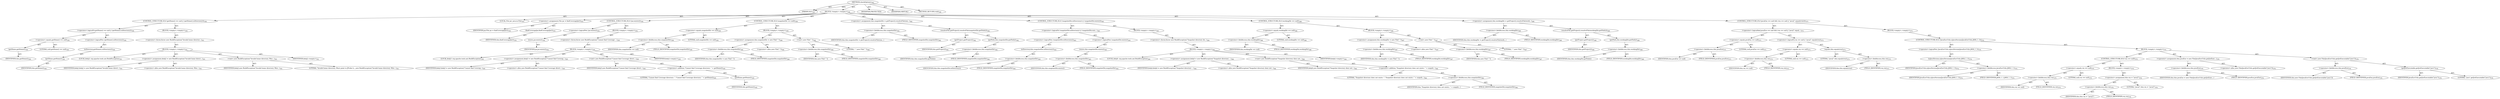 digraph "checkOptions" {  
"111669149724" [label = <(METHOD,checkOptions)<SUB>348</SUB>> ]
"115964116994" [label = <(PARAM,this)<SUB>348</SUB>> ]
"25769803815" [label = <(BLOCK,&lt;empty&gt;,&lt;empty&gt;)<SUB>348</SUB>> ]
"47244640265" [label = <(CONTROL_STRUCTURE,IF,if (getHome() == null || !getHome().isDirectory()))<SUB>350</SUB>> ]
"30064771215" [label = <(&lt;operator&gt;.logicalOr,getHome() == null || !getHome().isDirectory())<SUB>350</SUB>> ]
"30064771216" [label = <(&lt;operator&gt;.equals,getHome() == null)<SUB>350</SUB>> ]
"30064771217" [label = <(getHome,getHome())<SUB>350</SUB>> ]
"68719476742" [label = <(IDENTIFIER,this,getHome())<SUB>350</SUB>> ]
"90194313243" [label = <(LITERAL,null,getHome() == null)<SUB>350</SUB>> ]
"30064771218" [label = <(&lt;operator&gt;.logicalNot,!getHome().isDirectory())<SUB>350</SUB>> ]
"30064771219" [label = <(isDirectory,getHome().isDirectory())<SUB>350</SUB>> ]
"30064771220" [label = <(getHome,getHome())<SUB>350</SUB>> ]
"68719476743" [label = <(IDENTIFIER,this,getHome())<SUB>350</SUB>> ]
"25769803816" [label = <(BLOCK,&lt;empty&gt;,&lt;empty&gt;)<SUB>350</SUB>> ]
"30064771221" [label = <(&lt;operator&gt;.throw,throw new BuildException(&quot;Invalid home director...)<SUB>351</SUB>> ]
"25769803817" [label = <(BLOCK,&lt;empty&gt;,&lt;empty&gt;)<SUB>351</SUB>> ]
"94489280518" [label = <(LOCAL,$obj2: org.apache.tools.ant.BuildException)<SUB>351</SUB>> ]
"30064771222" [label = <(&lt;operator&gt;.assignment,$obj2 = new BuildException(&quot;Invalid home direct...)<SUB>351</SUB>> ]
"68719476844" [label = <(IDENTIFIER,$obj2,$obj2 = new BuildException(&quot;Invalid home direct...)<SUB>351</SUB>> ]
"30064771223" [label = <(&lt;operator&gt;.alloc,new BuildException(&quot;Invalid home directory. Mus...)<SUB>351</SUB>> ]
"30064771224" [label = <(&lt;init&gt;,new BuildException(&quot;Invalid home directory. Mus...)<SUB>351</SUB>> ]
"68719476845" [label = <(IDENTIFIER,$obj2,new BuildException(&quot;Invalid home directory. Mus...)<SUB>351</SUB>> ]
"90194313244" [label = <(LITERAL,&quot;Invalid home directory. Must point to JProbe h...,new BuildException(&quot;Invalid home directory. Mus...)<SUB>351</SUB>> ]
"68719476846" [label = <(IDENTIFIER,$obj2,&lt;empty&gt;)<SUB>351</SUB>> ]
"94489280519" [label = <(LOCAL,File jar: java.io.File)<SUB>353</SUB>> ]
"30064771225" [label = <(&lt;operator&gt;.assignment,File jar = findCoverageJar())<SUB>353</SUB>> ]
"68719476847" [label = <(IDENTIFIER,jar,File jar = findCoverageJar())<SUB>353</SUB>> ]
"30064771226" [label = <(findCoverageJar,findCoverageJar())<SUB>353</SUB>> ]
"68719476744" [label = <(IDENTIFIER,this,findCoverageJar())<SUB>353</SUB>> ]
"47244640266" [label = <(CONTROL_STRUCTURE,IF,if (!jar.exists()))<SUB>354</SUB>> ]
"30064771227" [label = <(&lt;operator&gt;.logicalNot,!jar.exists())<SUB>354</SUB>> ]
"30064771228" [label = <(exists,jar.exists())<SUB>354</SUB>> ]
"68719476848" [label = <(IDENTIFIER,jar,jar.exists())<SUB>354</SUB>> ]
"25769803818" [label = <(BLOCK,&lt;empty&gt;,&lt;empty&gt;)<SUB>354</SUB>> ]
"30064771229" [label = <(&lt;operator&gt;.throw,throw new BuildException(&quot;Cannot find Coverage ...)<SUB>355</SUB>> ]
"25769803819" [label = <(BLOCK,&lt;empty&gt;,&lt;empty&gt;)<SUB>355</SUB>> ]
"94489280520" [label = <(LOCAL,$obj3: org.apache.tools.ant.BuildException)<SUB>355</SUB>> ]
"30064771230" [label = <(&lt;operator&gt;.assignment,$obj3 = new BuildException(&quot;Cannot find Coverag...)<SUB>355</SUB>> ]
"68719476849" [label = <(IDENTIFIER,$obj3,$obj3 = new BuildException(&quot;Cannot find Coverag...)<SUB>355</SUB>> ]
"30064771231" [label = <(&lt;operator&gt;.alloc,new BuildException(&quot;Cannot find Coverage direct...)<SUB>355</SUB>> ]
"30064771232" [label = <(&lt;init&gt;,new BuildException(&quot;Cannot find Coverage direct...)<SUB>355</SUB>> ]
"68719476850" [label = <(IDENTIFIER,$obj3,new BuildException(&quot;Cannot find Coverage direct...)<SUB>355</SUB>> ]
"30064771233" [label = <(&lt;operator&gt;.addition,&quot;Cannot find Coverage directory: &quot; + getHome())<SUB>355</SUB>> ]
"90194313245" [label = <(LITERAL,&quot;Cannot find Coverage directory: &quot;,&quot;Cannot find Coverage directory: &quot; + getHome())<SUB>355</SUB>> ]
"30064771234" [label = <(getHome,getHome())<SUB>355</SUB>> ]
"68719476745" [label = <(IDENTIFIER,this,getHome())<SUB>355</SUB>> ]
"68719476851" [label = <(IDENTIFIER,$obj3,&lt;empty&gt;)<SUB>355</SUB>> ]
"47244640267" [label = <(CONTROL_STRUCTURE,IF,if (snapshotDir == null))<SUB>359</SUB>> ]
"30064771235" [label = <(&lt;operator&gt;.equals,snapshotDir == null)<SUB>359</SUB>> ]
"30064771236" [label = <(&lt;operator&gt;.fieldAccess,this.snapshotDir)<SUB>359</SUB>> ]
"68719476852" [label = <(IDENTIFIER,this,snapshotDir == null)> ]
"55834574899" [label = <(FIELD_IDENTIFIER,snapshotDir,snapshotDir)<SUB>359</SUB>> ]
"90194313246" [label = <(LITERAL,null,snapshotDir == null)<SUB>359</SUB>> ]
"25769803820" [label = <(BLOCK,&lt;empty&gt;,&lt;empty&gt;)<SUB>359</SUB>> ]
"30064771237" [label = <(&lt;operator&gt;.assignment,this.snapshotDir = new File(&quot;.&quot;))<SUB>360</SUB>> ]
"30064771238" [label = <(&lt;operator&gt;.fieldAccess,this.snapshotDir)<SUB>360</SUB>> ]
"68719476853" [label = <(IDENTIFIER,this,this.snapshotDir = new File(&quot;.&quot;))> ]
"55834574900" [label = <(FIELD_IDENTIFIER,snapshotDir,snapshotDir)<SUB>360</SUB>> ]
"30064771239" [label = <(&lt;operator&gt;.alloc,new File(&quot;.&quot;))<SUB>360</SUB>> ]
"30064771240" [label = <(&lt;init&gt;,new File(&quot;.&quot;))<SUB>360</SUB>> ]
"30064771241" [label = <(&lt;operator&gt;.fieldAccess,this.snapshotDir)<SUB>360</SUB>> ]
"68719476854" [label = <(IDENTIFIER,this,new File(&quot;.&quot;))> ]
"55834574901" [label = <(FIELD_IDENTIFIER,snapshotDir,snapshotDir)<SUB>360</SUB>> ]
"90194313247" [label = <(LITERAL,&quot;.&quot;,new File(&quot;.&quot;))<SUB>360</SUB>> ]
"30064771242" [label = <(&lt;operator&gt;.assignment,this.snapshotDir = getProject().resolveFile(sna...)<SUB>362</SUB>> ]
"30064771243" [label = <(&lt;operator&gt;.fieldAccess,this.snapshotDir)<SUB>362</SUB>> ]
"68719476855" [label = <(IDENTIFIER,this,this.snapshotDir = getProject().resolveFile(sna...)> ]
"55834574902" [label = <(FIELD_IDENTIFIER,snapshotDir,snapshotDir)<SUB>362</SUB>> ]
"30064771244" [label = <(resolveFile,getProject().resolveFile(snapshotDir.getPath()))<SUB>362</SUB>> ]
"30064771245" [label = <(getProject,getProject())<SUB>362</SUB>> ]
"68719476746" [label = <(IDENTIFIER,this,getProject())<SUB>362</SUB>> ]
"30064771246" [label = <(getPath,this.snapshotDir.getPath())<SUB>362</SUB>> ]
"30064771247" [label = <(&lt;operator&gt;.fieldAccess,this.snapshotDir)<SUB>362</SUB>> ]
"68719476856" [label = <(IDENTIFIER,this,this.snapshotDir.getPath())> ]
"55834574903" [label = <(FIELD_IDENTIFIER,snapshotDir,snapshotDir)<SUB>362</SUB>> ]
"47244640268" [label = <(CONTROL_STRUCTURE,IF,if (!snapshotDir.isDirectory() || !snapshotDir.exists()))<SUB>363</SUB>> ]
"30064771248" [label = <(&lt;operator&gt;.logicalOr,!snapshotDir.isDirectory() || !snapshotDir.exis...)<SUB>363</SUB>> ]
"30064771249" [label = <(&lt;operator&gt;.logicalNot,!snapshotDir.isDirectory())<SUB>363</SUB>> ]
"30064771250" [label = <(isDirectory,this.snapshotDir.isDirectory())<SUB>363</SUB>> ]
"30064771251" [label = <(&lt;operator&gt;.fieldAccess,this.snapshotDir)<SUB>363</SUB>> ]
"68719476857" [label = <(IDENTIFIER,this,this.snapshotDir.isDirectory())> ]
"55834574904" [label = <(FIELD_IDENTIFIER,snapshotDir,snapshotDir)<SUB>363</SUB>> ]
"30064771252" [label = <(&lt;operator&gt;.logicalNot,!snapshotDir.exists())<SUB>363</SUB>> ]
"30064771253" [label = <(exists,this.snapshotDir.exists())<SUB>363</SUB>> ]
"30064771254" [label = <(&lt;operator&gt;.fieldAccess,this.snapshotDir)<SUB>363</SUB>> ]
"68719476858" [label = <(IDENTIFIER,this,this.snapshotDir.exists())> ]
"55834574905" [label = <(FIELD_IDENTIFIER,snapshotDir,snapshotDir)<SUB>363</SUB>> ]
"25769803821" [label = <(BLOCK,&lt;empty&gt;,&lt;empty&gt;)<SUB>363</SUB>> ]
"30064771255" [label = <(&lt;operator&gt;.throw,throw new BuildException(&quot;Snapshot directory do...)<SUB>364</SUB>> ]
"25769803822" [label = <(BLOCK,&lt;empty&gt;,&lt;empty&gt;)<SUB>364</SUB>> ]
"94489280521" [label = <(LOCAL,$obj4: org.apache.tools.ant.BuildException)<SUB>364</SUB>> ]
"30064771256" [label = <(&lt;operator&gt;.assignment,$obj4 = new BuildException(&quot;Snapshot directory ...)<SUB>364</SUB>> ]
"68719476859" [label = <(IDENTIFIER,$obj4,$obj4 = new BuildException(&quot;Snapshot directory ...)<SUB>364</SUB>> ]
"30064771257" [label = <(&lt;operator&gt;.alloc,new BuildException(&quot;Snapshot directory does not...)<SUB>364</SUB>> ]
"30064771258" [label = <(&lt;init&gt;,new BuildException(&quot;Snapshot directory does not...)<SUB>364</SUB>> ]
"68719476860" [label = <(IDENTIFIER,$obj4,new BuildException(&quot;Snapshot directory does not...)<SUB>364</SUB>> ]
"30064771259" [label = <(&lt;operator&gt;.addition,&quot;Snapshot directory does not exists :&quot; + snapsh...)<SUB>364</SUB>> ]
"90194313248" [label = <(LITERAL,&quot;Snapshot directory does not exists :&quot;,&quot;Snapshot directory does not exists :&quot; + snapsh...)<SUB>364</SUB>> ]
"30064771260" [label = <(&lt;operator&gt;.fieldAccess,this.snapshotDir)<SUB>364</SUB>> ]
"68719476861" [label = <(IDENTIFIER,this,&quot;Snapshot directory does not exists :&quot; + snapsh...)> ]
"55834574906" [label = <(FIELD_IDENTIFIER,snapshotDir,snapshotDir)<SUB>364</SUB>> ]
"68719476862" [label = <(IDENTIFIER,$obj4,&lt;empty&gt;)<SUB>364</SUB>> ]
"47244640269" [label = <(CONTROL_STRUCTURE,IF,if (workingDir == null))<SUB>366</SUB>> ]
"30064771261" [label = <(&lt;operator&gt;.equals,workingDir == null)<SUB>366</SUB>> ]
"30064771262" [label = <(&lt;operator&gt;.fieldAccess,this.workingDir)<SUB>366</SUB>> ]
"68719476863" [label = <(IDENTIFIER,this,workingDir == null)> ]
"55834574907" [label = <(FIELD_IDENTIFIER,workingDir,workingDir)<SUB>366</SUB>> ]
"90194313249" [label = <(LITERAL,null,workingDir == null)<SUB>366</SUB>> ]
"25769803823" [label = <(BLOCK,&lt;empty&gt;,&lt;empty&gt;)<SUB>366</SUB>> ]
"30064771263" [label = <(&lt;operator&gt;.assignment,this.workingDir = new File(&quot;.&quot;))<SUB>367</SUB>> ]
"30064771264" [label = <(&lt;operator&gt;.fieldAccess,this.workingDir)<SUB>367</SUB>> ]
"68719476864" [label = <(IDENTIFIER,this,this.workingDir = new File(&quot;.&quot;))> ]
"55834574908" [label = <(FIELD_IDENTIFIER,workingDir,workingDir)<SUB>367</SUB>> ]
"30064771265" [label = <(&lt;operator&gt;.alloc,new File(&quot;.&quot;))<SUB>367</SUB>> ]
"30064771266" [label = <(&lt;init&gt;,new File(&quot;.&quot;))<SUB>367</SUB>> ]
"30064771267" [label = <(&lt;operator&gt;.fieldAccess,this.workingDir)<SUB>367</SUB>> ]
"68719476865" [label = <(IDENTIFIER,this,new File(&quot;.&quot;))> ]
"55834574909" [label = <(FIELD_IDENTIFIER,workingDir,workingDir)<SUB>367</SUB>> ]
"90194313250" [label = <(LITERAL,&quot;.&quot;,new File(&quot;.&quot;))<SUB>367</SUB>> ]
"30064771268" [label = <(&lt;operator&gt;.assignment,this.workingDir = getProject().resolveFile(work...)<SUB>369</SUB>> ]
"30064771269" [label = <(&lt;operator&gt;.fieldAccess,this.workingDir)<SUB>369</SUB>> ]
"68719476866" [label = <(IDENTIFIER,this,this.workingDir = getProject().resolveFile(work...)> ]
"55834574910" [label = <(FIELD_IDENTIFIER,workingDir,workingDir)<SUB>369</SUB>> ]
"30064771270" [label = <(resolveFile,getProject().resolveFile(workingDir.getPath()))<SUB>369</SUB>> ]
"30064771271" [label = <(getProject,getProject())<SUB>369</SUB>> ]
"68719476747" [label = <(IDENTIFIER,this,getProject())<SUB>369</SUB>> ]
"30064771272" [label = <(getPath,this.workingDir.getPath())<SUB>369</SUB>> ]
"30064771273" [label = <(&lt;operator&gt;.fieldAccess,this.workingDir)<SUB>369</SUB>> ]
"68719476867" [label = <(IDENTIFIER,this,this.workingDir.getPath())> ]
"55834574911" [label = <(FIELD_IDENTIFIER,workingDir,workingDir)<SUB>369</SUB>> ]
"47244640270" [label = <(CONTROL_STRUCTURE,IF,if (javaExe == null &amp;&amp; (vm == null || &quot;java2&quot;.equals(vm))))<SUB>373</SUB>> ]
"30064771274" [label = <(&lt;operator&gt;.logicalAnd,javaExe == null &amp;&amp; (vm == null || &quot;java2&quot;.equal...)<SUB>373</SUB>> ]
"30064771275" [label = <(&lt;operator&gt;.equals,javaExe == null)<SUB>373</SUB>> ]
"30064771276" [label = <(&lt;operator&gt;.fieldAccess,this.javaExe)<SUB>373</SUB>> ]
"68719476868" [label = <(IDENTIFIER,this,javaExe == null)> ]
"55834574912" [label = <(FIELD_IDENTIFIER,javaExe,javaExe)<SUB>373</SUB>> ]
"90194313251" [label = <(LITERAL,null,javaExe == null)<SUB>373</SUB>> ]
"30064771277" [label = <(&lt;operator&gt;.logicalOr,vm == null || &quot;java2&quot;.equals(vm))<SUB>373</SUB>> ]
"30064771278" [label = <(&lt;operator&gt;.equals,vm == null)<SUB>373</SUB>> ]
"30064771279" [label = <(&lt;operator&gt;.fieldAccess,this.vm)<SUB>373</SUB>> ]
"68719476869" [label = <(IDENTIFIER,this,vm == null)> ]
"55834574913" [label = <(FIELD_IDENTIFIER,vm,vm)<SUB>373</SUB>> ]
"90194313252" [label = <(LITERAL,null,vm == null)<SUB>373</SUB>> ]
"30064771280" [label = <(equals,this.equals(vm))<SUB>373</SUB>> ]
"90194313253" [label = <(LITERAL,&quot;java2&quot;,this.equals(vm))<SUB>373</SUB>> ]
"30064771281" [label = <(&lt;operator&gt;.fieldAccess,this.vm)<SUB>373</SUB>> ]
"68719476870" [label = <(IDENTIFIER,this,this.equals(vm))> ]
"55834574914" [label = <(FIELD_IDENTIFIER,vm,vm)<SUB>373</SUB>> ]
"25769803824" [label = <(BLOCK,&lt;empty&gt;,&lt;empty&gt;)<SUB>373</SUB>> ]
"47244640271" [label = <(CONTROL_STRUCTURE,IF,if (!JavaEnvUtils.isJavaVersion(JavaEnvUtils.JAVA_1_1)))<SUB>374</SUB>> ]
"30064771282" [label = <(&lt;operator&gt;.logicalNot,!JavaEnvUtils.isJavaVersion(JavaEnvUtils.JAVA_1_1))<SUB>374</SUB>> ]
"30064771283" [label = <(isJavaVersion,isJavaVersion(JavaEnvUtils.JAVA_1_1))<SUB>374</SUB>> ]
"68719476871" [label = <(IDENTIFIER,JavaEnvUtils,isJavaVersion(JavaEnvUtils.JAVA_1_1))<SUB>374</SUB>> ]
"30064771284" [label = <(&lt;operator&gt;.fieldAccess,JavaEnvUtils.JAVA_1_1)<SUB>374</SUB>> ]
"68719476872" [label = <(IDENTIFIER,JavaEnvUtils,isJavaVersion(JavaEnvUtils.JAVA_1_1))<SUB>374</SUB>> ]
"55834574915" [label = <(FIELD_IDENTIFIER,JAVA_1_1,JAVA_1_1)<SUB>374</SUB>> ]
"25769803825" [label = <(BLOCK,&lt;empty&gt;,&lt;empty&gt;)<SUB>374</SUB>> ]
"47244640272" [label = <(CONTROL_STRUCTURE,IF,if (vm == null))<SUB>375</SUB>> ]
"30064771285" [label = <(&lt;operator&gt;.equals,vm == null)<SUB>375</SUB>> ]
"30064771286" [label = <(&lt;operator&gt;.fieldAccess,this.vm)<SUB>375</SUB>> ]
"68719476873" [label = <(IDENTIFIER,this,vm == null)> ]
"55834574916" [label = <(FIELD_IDENTIFIER,vm,vm)<SUB>375</SUB>> ]
"90194313254" [label = <(LITERAL,null,vm == null)<SUB>375</SUB>> ]
"25769803826" [label = <(BLOCK,&lt;empty&gt;,&lt;empty&gt;)<SUB>375</SUB>> ]
"30064771287" [label = <(&lt;operator&gt;.assignment,this.vm = &quot;java2&quot;)<SUB>376</SUB>> ]
"30064771288" [label = <(&lt;operator&gt;.fieldAccess,this.vm)<SUB>376</SUB>> ]
"68719476874" [label = <(IDENTIFIER,this,this.vm = &quot;java2&quot;)> ]
"55834574917" [label = <(FIELD_IDENTIFIER,vm,vm)<SUB>376</SUB>> ]
"90194313255" [label = <(LITERAL,&quot;java2&quot;,this.vm = &quot;java2&quot;)<SUB>376</SUB>> ]
"30064771289" [label = <(&lt;operator&gt;.assignment,this.javaExe = new File(JavaEnvUtils.getJreExec...)<SUB>378</SUB>> ]
"30064771290" [label = <(&lt;operator&gt;.fieldAccess,this.javaExe)<SUB>378</SUB>> ]
"68719476875" [label = <(IDENTIFIER,this,this.javaExe = new File(JavaEnvUtils.getJreExec...)> ]
"55834574918" [label = <(FIELD_IDENTIFIER,javaExe,javaExe)<SUB>378</SUB>> ]
"30064771291" [label = <(&lt;operator&gt;.alloc,new File(JavaEnvUtils.getJreExecutable(&quot;java&quot;)))<SUB>378</SUB>> ]
"30064771292" [label = <(&lt;init&gt;,new File(JavaEnvUtils.getJreExecutable(&quot;java&quot;)))<SUB>378</SUB>> ]
"30064771293" [label = <(&lt;operator&gt;.fieldAccess,this.javaExe)<SUB>378</SUB>> ]
"68719476876" [label = <(IDENTIFIER,this,new File(JavaEnvUtils.getJreExecutable(&quot;java&quot;)))> ]
"55834574919" [label = <(FIELD_IDENTIFIER,javaExe,javaExe)<SUB>378</SUB>> ]
"30064771294" [label = <(getJreExecutable,getJreExecutable(&quot;java&quot;))<SUB>378</SUB>> ]
"68719476877" [label = <(IDENTIFIER,JavaEnvUtils,getJreExecutable(&quot;java&quot;))<SUB>378</SUB>> ]
"90194313256" [label = <(LITERAL,&quot;java&quot;,getJreExecutable(&quot;java&quot;))<SUB>378</SUB>> ]
"133143986254" [label = <(MODIFIER,PROTECTED)> ]
"133143986255" [label = <(MODIFIER,VIRTUAL)> ]
"128849018908" [label = <(METHOD_RETURN,void)<SUB>348</SUB>> ]
  "111669149724" -> "115964116994"  [ label = "AST: "] 
  "111669149724" -> "25769803815"  [ label = "AST: "] 
  "111669149724" -> "133143986254"  [ label = "AST: "] 
  "111669149724" -> "133143986255"  [ label = "AST: "] 
  "111669149724" -> "128849018908"  [ label = "AST: "] 
  "25769803815" -> "47244640265"  [ label = "AST: "] 
  "25769803815" -> "94489280519"  [ label = "AST: "] 
  "25769803815" -> "30064771225"  [ label = "AST: "] 
  "25769803815" -> "47244640266"  [ label = "AST: "] 
  "25769803815" -> "47244640267"  [ label = "AST: "] 
  "25769803815" -> "30064771242"  [ label = "AST: "] 
  "25769803815" -> "47244640268"  [ label = "AST: "] 
  "25769803815" -> "47244640269"  [ label = "AST: "] 
  "25769803815" -> "30064771268"  [ label = "AST: "] 
  "25769803815" -> "47244640270"  [ label = "AST: "] 
  "47244640265" -> "30064771215"  [ label = "AST: "] 
  "47244640265" -> "25769803816"  [ label = "AST: "] 
  "30064771215" -> "30064771216"  [ label = "AST: "] 
  "30064771215" -> "30064771218"  [ label = "AST: "] 
  "30064771216" -> "30064771217"  [ label = "AST: "] 
  "30064771216" -> "90194313243"  [ label = "AST: "] 
  "30064771217" -> "68719476742"  [ label = "AST: "] 
  "30064771218" -> "30064771219"  [ label = "AST: "] 
  "30064771219" -> "30064771220"  [ label = "AST: "] 
  "30064771220" -> "68719476743"  [ label = "AST: "] 
  "25769803816" -> "30064771221"  [ label = "AST: "] 
  "30064771221" -> "25769803817"  [ label = "AST: "] 
  "25769803817" -> "94489280518"  [ label = "AST: "] 
  "25769803817" -> "30064771222"  [ label = "AST: "] 
  "25769803817" -> "30064771224"  [ label = "AST: "] 
  "25769803817" -> "68719476846"  [ label = "AST: "] 
  "30064771222" -> "68719476844"  [ label = "AST: "] 
  "30064771222" -> "30064771223"  [ label = "AST: "] 
  "30064771224" -> "68719476845"  [ label = "AST: "] 
  "30064771224" -> "90194313244"  [ label = "AST: "] 
  "30064771225" -> "68719476847"  [ label = "AST: "] 
  "30064771225" -> "30064771226"  [ label = "AST: "] 
  "30064771226" -> "68719476744"  [ label = "AST: "] 
  "47244640266" -> "30064771227"  [ label = "AST: "] 
  "47244640266" -> "25769803818"  [ label = "AST: "] 
  "30064771227" -> "30064771228"  [ label = "AST: "] 
  "30064771228" -> "68719476848"  [ label = "AST: "] 
  "25769803818" -> "30064771229"  [ label = "AST: "] 
  "30064771229" -> "25769803819"  [ label = "AST: "] 
  "25769803819" -> "94489280520"  [ label = "AST: "] 
  "25769803819" -> "30064771230"  [ label = "AST: "] 
  "25769803819" -> "30064771232"  [ label = "AST: "] 
  "25769803819" -> "68719476851"  [ label = "AST: "] 
  "30064771230" -> "68719476849"  [ label = "AST: "] 
  "30064771230" -> "30064771231"  [ label = "AST: "] 
  "30064771232" -> "68719476850"  [ label = "AST: "] 
  "30064771232" -> "30064771233"  [ label = "AST: "] 
  "30064771233" -> "90194313245"  [ label = "AST: "] 
  "30064771233" -> "30064771234"  [ label = "AST: "] 
  "30064771234" -> "68719476745"  [ label = "AST: "] 
  "47244640267" -> "30064771235"  [ label = "AST: "] 
  "47244640267" -> "25769803820"  [ label = "AST: "] 
  "30064771235" -> "30064771236"  [ label = "AST: "] 
  "30064771235" -> "90194313246"  [ label = "AST: "] 
  "30064771236" -> "68719476852"  [ label = "AST: "] 
  "30064771236" -> "55834574899"  [ label = "AST: "] 
  "25769803820" -> "30064771237"  [ label = "AST: "] 
  "25769803820" -> "30064771240"  [ label = "AST: "] 
  "30064771237" -> "30064771238"  [ label = "AST: "] 
  "30064771237" -> "30064771239"  [ label = "AST: "] 
  "30064771238" -> "68719476853"  [ label = "AST: "] 
  "30064771238" -> "55834574900"  [ label = "AST: "] 
  "30064771240" -> "30064771241"  [ label = "AST: "] 
  "30064771240" -> "90194313247"  [ label = "AST: "] 
  "30064771241" -> "68719476854"  [ label = "AST: "] 
  "30064771241" -> "55834574901"  [ label = "AST: "] 
  "30064771242" -> "30064771243"  [ label = "AST: "] 
  "30064771242" -> "30064771244"  [ label = "AST: "] 
  "30064771243" -> "68719476855"  [ label = "AST: "] 
  "30064771243" -> "55834574902"  [ label = "AST: "] 
  "30064771244" -> "30064771245"  [ label = "AST: "] 
  "30064771244" -> "30064771246"  [ label = "AST: "] 
  "30064771245" -> "68719476746"  [ label = "AST: "] 
  "30064771246" -> "30064771247"  [ label = "AST: "] 
  "30064771247" -> "68719476856"  [ label = "AST: "] 
  "30064771247" -> "55834574903"  [ label = "AST: "] 
  "47244640268" -> "30064771248"  [ label = "AST: "] 
  "47244640268" -> "25769803821"  [ label = "AST: "] 
  "30064771248" -> "30064771249"  [ label = "AST: "] 
  "30064771248" -> "30064771252"  [ label = "AST: "] 
  "30064771249" -> "30064771250"  [ label = "AST: "] 
  "30064771250" -> "30064771251"  [ label = "AST: "] 
  "30064771251" -> "68719476857"  [ label = "AST: "] 
  "30064771251" -> "55834574904"  [ label = "AST: "] 
  "30064771252" -> "30064771253"  [ label = "AST: "] 
  "30064771253" -> "30064771254"  [ label = "AST: "] 
  "30064771254" -> "68719476858"  [ label = "AST: "] 
  "30064771254" -> "55834574905"  [ label = "AST: "] 
  "25769803821" -> "30064771255"  [ label = "AST: "] 
  "30064771255" -> "25769803822"  [ label = "AST: "] 
  "25769803822" -> "94489280521"  [ label = "AST: "] 
  "25769803822" -> "30064771256"  [ label = "AST: "] 
  "25769803822" -> "30064771258"  [ label = "AST: "] 
  "25769803822" -> "68719476862"  [ label = "AST: "] 
  "30064771256" -> "68719476859"  [ label = "AST: "] 
  "30064771256" -> "30064771257"  [ label = "AST: "] 
  "30064771258" -> "68719476860"  [ label = "AST: "] 
  "30064771258" -> "30064771259"  [ label = "AST: "] 
  "30064771259" -> "90194313248"  [ label = "AST: "] 
  "30064771259" -> "30064771260"  [ label = "AST: "] 
  "30064771260" -> "68719476861"  [ label = "AST: "] 
  "30064771260" -> "55834574906"  [ label = "AST: "] 
  "47244640269" -> "30064771261"  [ label = "AST: "] 
  "47244640269" -> "25769803823"  [ label = "AST: "] 
  "30064771261" -> "30064771262"  [ label = "AST: "] 
  "30064771261" -> "90194313249"  [ label = "AST: "] 
  "30064771262" -> "68719476863"  [ label = "AST: "] 
  "30064771262" -> "55834574907"  [ label = "AST: "] 
  "25769803823" -> "30064771263"  [ label = "AST: "] 
  "25769803823" -> "30064771266"  [ label = "AST: "] 
  "30064771263" -> "30064771264"  [ label = "AST: "] 
  "30064771263" -> "30064771265"  [ label = "AST: "] 
  "30064771264" -> "68719476864"  [ label = "AST: "] 
  "30064771264" -> "55834574908"  [ label = "AST: "] 
  "30064771266" -> "30064771267"  [ label = "AST: "] 
  "30064771266" -> "90194313250"  [ label = "AST: "] 
  "30064771267" -> "68719476865"  [ label = "AST: "] 
  "30064771267" -> "55834574909"  [ label = "AST: "] 
  "30064771268" -> "30064771269"  [ label = "AST: "] 
  "30064771268" -> "30064771270"  [ label = "AST: "] 
  "30064771269" -> "68719476866"  [ label = "AST: "] 
  "30064771269" -> "55834574910"  [ label = "AST: "] 
  "30064771270" -> "30064771271"  [ label = "AST: "] 
  "30064771270" -> "30064771272"  [ label = "AST: "] 
  "30064771271" -> "68719476747"  [ label = "AST: "] 
  "30064771272" -> "30064771273"  [ label = "AST: "] 
  "30064771273" -> "68719476867"  [ label = "AST: "] 
  "30064771273" -> "55834574911"  [ label = "AST: "] 
  "47244640270" -> "30064771274"  [ label = "AST: "] 
  "47244640270" -> "25769803824"  [ label = "AST: "] 
  "30064771274" -> "30064771275"  [ label = "AST: "] 
  "30064771274" -> "30064771277"  [ label = "AST: "] 
  "30064771275" -> "30064771276"  [ label = "AST: "] 
  "30064771275" -> "90194313251"  [ label = "AST: "] 
  "30064771276" -> "68719476868"  [ label = "AST: "] 
  "30064771276" -> "55834574912"  [ label = "AST: "] 
  "30064771277" -> "30064771278"  [ label = "AST: "] 
  "30064771277" -> "30064771280"  [ label = "AST: "] 
  "30064771278" -> "30064771279"  [ label = "AST: "] 
  "30064771278" -> "90194313252"  [ label = "AST: "] 
  "30064771279" -> "68719476869"  [ label = "AST: "] 
  "30064771279" -> "55834574913"  [ label = "AST: "] 
  "30064771280" -> "90194313253"  [ label = "AST: "] 
  "30064771280" -> "30064771281"  [ label = "AST: "] 
  "30064771281" -> "68719476870"  [ label = "AST: "] 
  "30064771281" -> "55834574914"  [ label = "AST: "] 
  "25769803824" -> "47244640271"  [ label = "AST: "] 
  "47244640271" -> "30064771282"  [ label = "AST: "] 
  "47244640271" -> "25769803825"  [ label = "AST: "] 
  "30064771282" -> "30064771283"  [ label = "AST: "] 
  "30064771283" -> "68719476871"  [ label = "AST: "] 
  "30064771283" -> "30064771284"  [ label = "AST: "] 
  "30064771284" -> "68719476872"  [ label = "AST: "] 
  "30064771284" -> "55834574915"  [ label = "AST: "] 
  "25769803825" -> "47244640272"  [ label = "AST: "] 
  "25769803825" -> "30064771289"  [ label = "AST: "] 
  "25769803825" -> "30064771292"  [ label = "AST: "] 
  "47244640272" -> "30064771285"  [ label = "AST: "] 
  "47244640272" -> "25769803826"  [ label = "AST: "] 
  "30064771285" -> "30064771286"  [ label = "AST: "] 
  "30064771285" -> "90194313254"  [ label = "AST: "] 
  "30064771286" -> "68719476873"  [ label = "AST: "] 
  "30064771286" -> "55834574916"  [ label = "AST: "] 
  "25769803826" -> "30064771287"  [ label = "AST: "] 
  "30064771287" -> "30064771288"  [ label = "AST: "] 
  "30064771287" -> "90194313255"  [ label = "AST: "] 
  "30064771288" -> "68719476874"  [ label = "AST: "] 
  "30064771288" -> "55834574917"  [ label = "AST: "] 
  "30064771289" -> "30064771290"  [ label = "AST: "] 
  "30064771289" -> "30064771291"  [ label = "AST: "] 
  "30064771290" -> "68719476875"  [ label = "AST: "] 
  "30064771290" -> "55834574918"  [ label = "AST: "] 
  "30064771292" -> "30064771293"  [ label = "AST: "] 
  "30064771292" -> "30064771294"  [ label = "AST: "] 
  "30064771293" -> "68719476876"  [ label = "AST: "] 
  "30064771293" -> "55834574919"  [ label = "AST: "] 
  "30064771294" -> "68719476877"  [ label = "AST: "] 
  "30064771294" -> "90194313256"  [ label = "AST: "] 
  "111669149724" -> "115964116994"  [ label = "DDG: "] 
}
